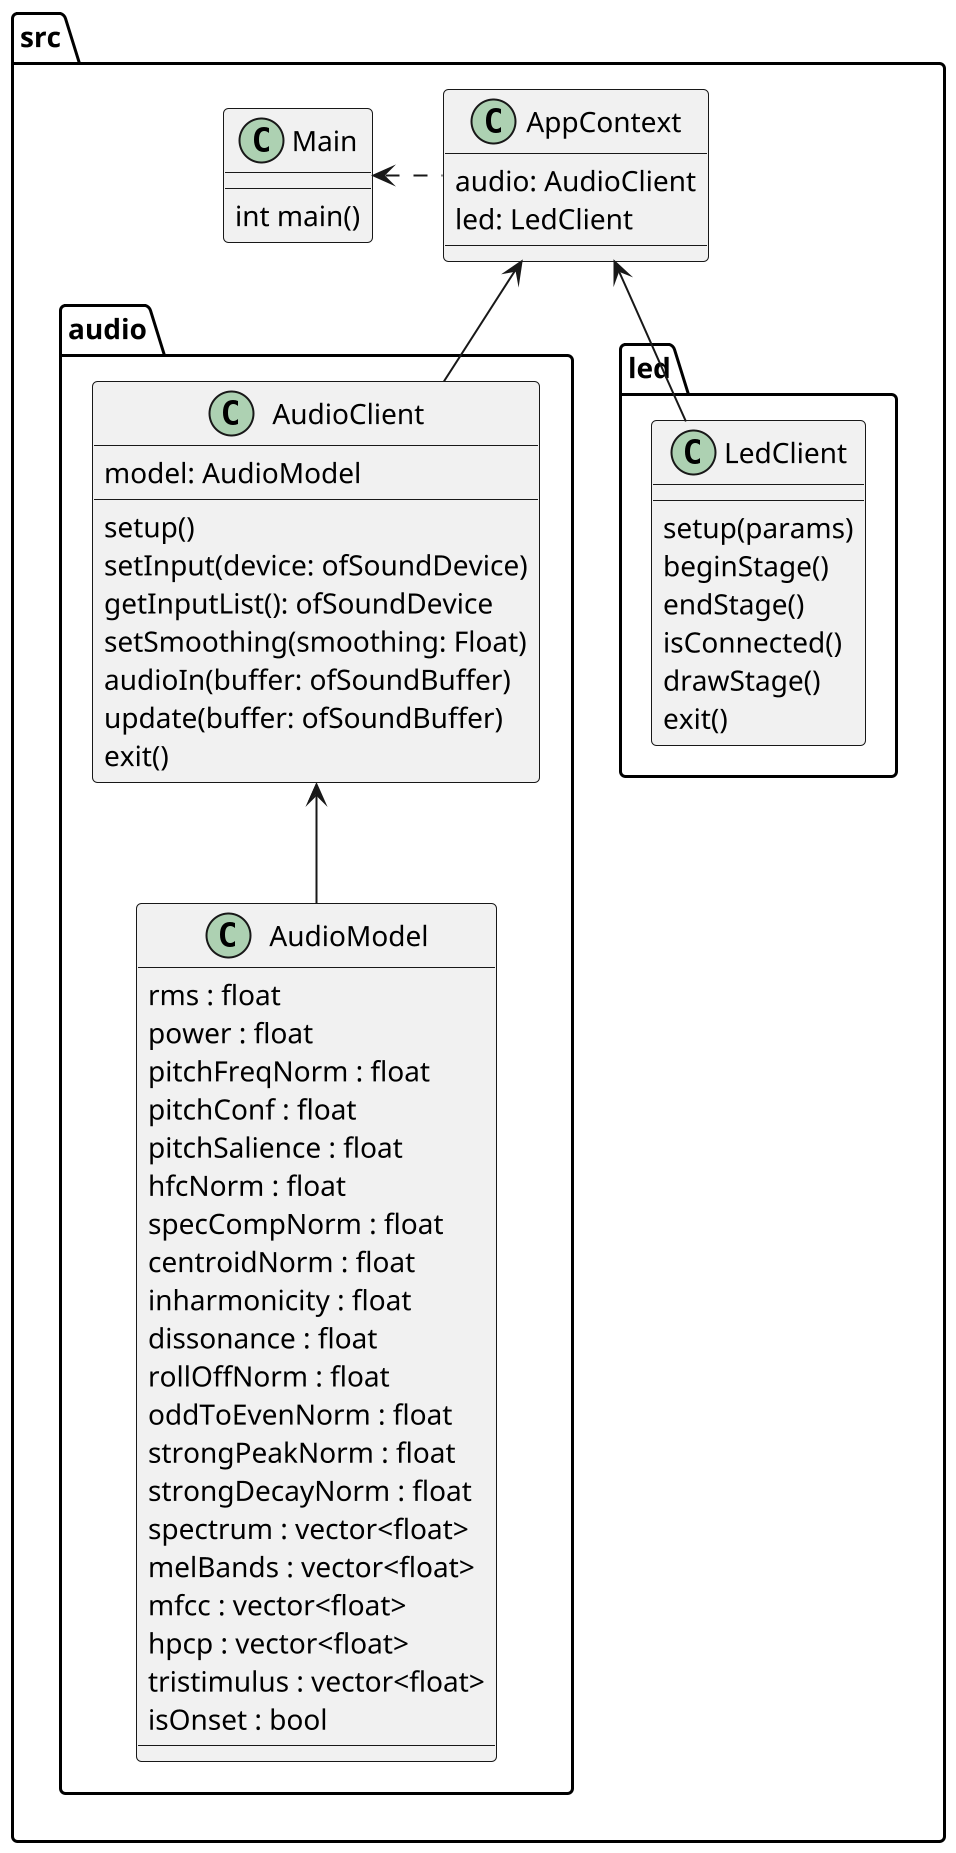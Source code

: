 @startuml
scale 2

package src {
    class Main { 
        int main()
    }
    
    class AppContext {
        audio: AudioClient
        led: LedClient
    }

    package audio {
        class AudioClient {
            model: AudioModel
            setup()
            setInput(device: ofSoundDevice)
            getInputList(): ofSoundDevice
            setSmoothing(smoothing: Float)
            audioIn(buffer: ofSoundBuffer)
            update(buffer: ofSoundBuffer)
            exit()
        }
        AudioClient <-- AudioModel 
        AppContext <-- AudioClient

        class AudioModel {
            rms : float
            power : float
            pitchFreqNorm : float
            pitchConf : float
            pitchSalience : float
            hfcNorm : float
            specCompNorm : float
            centroidNorm : float
            inharmonicity : float
            dissonance : float
            rollOffNorm : float
            oddToEvenNorm : float
            strongPeakNorm : float
            strongDecayNorm : float
            spectrum : vector<float>
            melBands : vector<float>
            mfcc : vector<float>
            hpcp : vector<float>
            tristimulus : vector<float>
            isOnset : bool
        }
    }

    package led {
        class LedClient {
            setup(params)
            beginStage()
            endStage()
            isConnected()
            drawStage()
            exit()
        }
        AppContext <-- LedClient
    }

   
    Main <. AppContext
}

@enduml